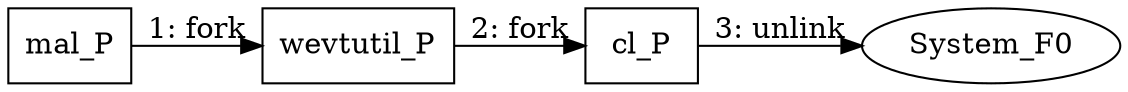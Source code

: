 digraph "T1070.001" {
rankdir="LR"
size="9"
fixedsize="false"
splines="true"
nodesep=0.3
ranksep=0
fontsize=10
overlap="scalexy"
engine= "neato"
	"mal_P" [node_type=Process shape=box]
	"wevtutil_P" [node_type=Process shape=box]
	"cl_P" [node_type=Process shape=box]
	"System_F0" [node_type=File shape=ellipse]
	"mal_P" -> "wevtutil_P" [label="1: fork"]
	"wevtutil_P" -> "cl_P" [label="2: fork"]
	"cl_P" -> "System_F0" [label="3: unlink"]
}

